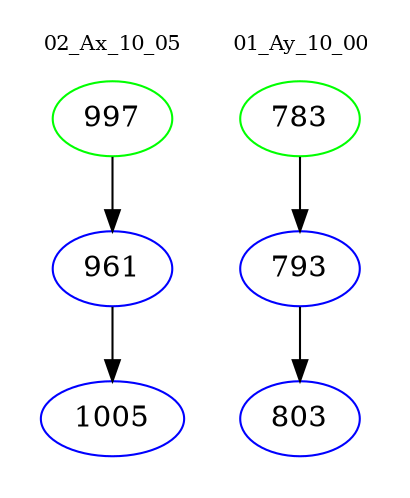 digraph{
subgraph cluster_0 {
color = white
label = "02_Ax_10_05";
fontsize=10;
T0_997 [label="997", color="green"]
T0_997 -> T0_961 [color="black"]
T0_961 [label="961", color="blue"]
T0_961 -> T0_1005 [color="black"]
T0_1005 [label="1005", color="blue"]
}
subgraph cluster_1 {
color = white
label = "01_Ay_10_00";
fontsize=10;
T1_783 [label="783", color="green"]
T1_783 -> T1_793 [color="black"]
T1_793 [label="793", color="blue"]
T1_793 -> T1_803 [color="black"]
T1_803 [label="803", color="blue"]
}
}
